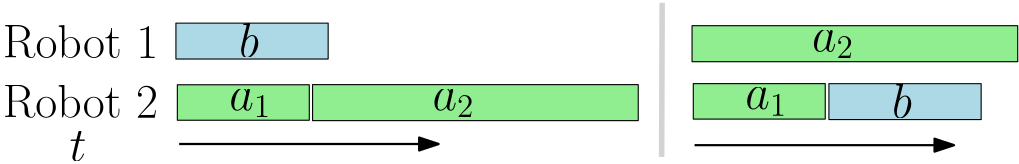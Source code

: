 <?xml version="1.0"?>
<!DOCTYPE ipe SYSTEM "ipe.dtd">
<ipe version="70218" creator="Ipe 7.2.18">
<info created="D:20211105142851" modified="D:20211107192558"/>
<ipestyle name="basic">
<symbol name="arrow/arc(spx)">
<path stroke="sym-stroke" fill="sym-stroke" pen="sym-pen">
0 0 m
-1 0.333 l
-1 -0.333 l
h
</path>
</symbol>
<symbol name="arrow/farc(spx)">
<path stroke="sym-stroke" fill="white" pen="sym-pen">
0 0 m
-1 0.333 l
-1 -0.333 l
h
</path>
</symbol>
<symbol name="arrow/ptarc(spx)">
<path stroke="sym-stroke" fill="sym-stroke" pen="sym-pen">
0 0 m
-1 0.333 l
-0.8 0 l
-1 -0.333 l
h
</path>
</symbol>
<symbol name="arrow/fptarc(spx)">
<path stroke="sym-stroke" fill="white" pen="sym-pen">
0 0 m
-1 0.333 l
-0.8 0 l
-1 -0.333 l
h
</path>
</symbol>
<symbol name="mark/circle(sx)" transformations="translations">
<path fill="sym-stroke">
0.6 0 0 0.6 0 0 e
0.4 0 0 0.4 0 0 e
</path>
</symbol>
<symbol name="mark/disk(sx)" transformations="translations">
<path fill="sym-stroke">
0.6 0 0 0.6 0 0 e
</path>
</symbol>
<symbol name="mark/fdisk(sfx)" transformations="translations">
<group>
<path fill="sym-fill">
0.5 0 0 0.5 0 0 e
</path>
<path fill="sym-stroke" fillrule="eofill">
0.6 0 0 0.6 0 0 e
0.4 0 0 0.4 0 0 e
</path>
</group>
</symbol>
<symbol name="mark/box(sx)" transformations="translations">
<path fill="sym-stroke" fillrule="eofill">
-0.6 -0.6 m
0.6 -0.6 l
0.6 0.6 l
-0.6 0.6 l
h
-0.4 -0.4 m
0.4 -0.4 l
0.4 0.4 l
-0.4 0.4 l
h
</path>
</symbol>
<symbol name="mark/square(sx)" transformations="translations">
<path fill="sym-stroke">
-0.6 -0.6 m
0.6 -0.6 l
0.6 0.6 l
-0.6 0.6 l
h
</path>
</symbol>
<symbol name="mark/fsquare(sfx)" transformations="translations">
<group>
<path fill="sym-fill">
-0.5 -0.5 m
0.5 -0.5 l
0.5 0.5 l
-0.5 0.5 l
h
</path>
<path fill="sym-stroke" fillrule="eofill">
-0.6 -0.6 m
0.6 -0.6 l
0.6 0.6 l
-0.6 0.6 l
h
-0.4 -0.4 m
0.4 -0.4 l
0.4 0.4 l
-0.4 0.4 l
h
</path>
</group>
</symbol>
<symbol name="mark/cross(sx)" transformations="translations">
<group>
<path fill="sym-stroke">
-0.43 -0.57 m
0.57 0.43 l
0.43 0.57 l
-0.57 -0.43 l
h
</path>
<path fill="sym-stroke">
-0.43 0.57 m
0.57 -0.43 l
0.43 -0.57 l
-0.57 0.43 l
h
</path>
</group>
</symbol>
<symbol name="arrow/fnormal(spx)">
<path stroke="sym-stroke" fill="white" pen="sym-pen">
0 0 m
-1 0.333 l
-1 -0.333 l
h
</path>
</symbol>
<symbol name="arrow/pointed(spx)">
<path stroke="sym-stroke" fill="sym-stroke" pen="sym-pen">
0 0 m
-1 0.333 l
-0.8 0 l
-1 -0.333 l
h
</path>
</symbol>
<symbol name="arrow/fpointed(spx)">
<path stroke="sym-stroke" fill="white" pen="sym-pen">
0 0 m
-1 0.333 l
-0.8 0 l
-1 -0.333 l
h
</path>
</symbol>
<symbol name="arrow/linear(spx)">
<path stroke="sym-stroke" pen="sym-pen">
-1 0.333 m
0 0 l
-1 -0.333 l
</path>
</symbol>
<symbol name="arrow/fdouble(spx)">
<path stroke="sym-stroke" fill="white" pen="sym-pen">
0 0 m
-1 0.333 l
-1 -0.333 l
h
-1 0 m
-2 0.333 l
-2 -0.333 l
h
</path>
</symbol>
<symbol name="arrow/double(spx)">
<path stroke="sym-stroke" fill="sym-stroke" pen="sym-pen">
0 0 m
-1 0.333 l
-1 -0.333 l
h
-1 0 m
-2 0.333 l
-2 -0.333 l
h
</path>
</symbol>
<symbol name="arrow/mid-normal(spx)">
<path stroke="sym-stroke" fill="sym-stroke" pen="sym-pen">
0.5 0 m
-0.5 0.333 l
-0.5 -0.333 l
h
</path>
</symbol>
<symbol name="arrow/mid-fnormal(spx)">
<path stroke="sym-stroke" fill="white" pen="sym-pen">
0.5 0 m
-0.5 0.333 l
-0.5 -0.333 l
h
</path>
</symbol>
<symbol name="arrow/mid-pointed(spx)">
<path stroke="sym-stroke" fill="sym-stroke" pen="sym-pen">
0.5 0 m
-0.5 0.333 l
-0.3 0 l
-0.5 -0.333 l
h
</path>
</symbol>
<symbol name="arrow/mid-fpointed(spx)">
<path stroke="sym-stroke" fill="white" pen="sym-pen">
0.5 0 m
-0.5 0.333 l
-0.3 0 l
-0.5 -0.333 l
h
</path>
</symbol>
<symbol name="arrow/mid-double(spx)">
<path stroke="sym-stroke" fill="sym-stroke" pen="sym-pen">
1 0 m
0 0.333 l
0 -0.333 l
h
0 0 m
-1 0.333 l
-1 -0.333 l
h
</path>
</symbol>
<symbol name="arrow/mid-fdouble(spx)">
<path stroke="sym-stroke" fill="white" pen="sym-pen">
1 0 m
0 0.333 l
0 -0.333 l
h
0 0 m
-1 0.333 l
-1 -0.333 l
h
</path>
</symbol>
<pen name="heavier" value="0.8"/>
<pen name="fat" value="1.2"/>
<pen name="ultrafat" value="2"/>
<symbolsize name="large" value="5"/>
<symbolsize name="small" value="2"/>
<symbolsize name="tiny" value="1.1"/>
<arrowsize name="large" value="10"/>
<arrowsize name="small" value="5"/>
<arrowsize name="tiny" value="3"/>
<color name="red" value="1 0 0"/>
<color name="blue" value="0 0 1"/>
<color name="green" value="0 1 0"/>
<color name="yellow" value="1 1 0"/>
<color name="orange" value="1 0.647 0"/>
<color name="gold" value="1 0.843 0"/>
<color name="purple" value="0.627 0.125 0.941"/>
<color name="gray" value="0.745"/>
<color name="brown" value="0.647 0.165 0.165"/>
<color name="navy" value="0 0 0.502"/>
<color name="pink" value="1 0.753 0.796"/>
<color name="seagreen" value="0.18 0.545 0.341"/>
<color name="turquoise" value="0.251 0.878 0.816"/>
<color name="violet" value="0.933 0.51 0.933"/>
<color name="darkblue" value="0 0 0.545"/>
<color name="darkcyan" value="0 0.545 0.545"/>
<color name="darkgray" value="0.663"/>
<color name="darkgreen" value="0 0.392 0"/>
<color name="darkmagenta" value="0.545 0 0.545"/>
<color name="darkorange" value="1 0.549 0"/>
<color name="darkred" value="0.545 0 0"/>
<color name="lightblue" value="0.678 0.847 0.902"/>
<color name="lightcyan" value="0.878 1 1"/>
<color name="lightgray" value="0.827"/>
<color name="lightgreen" value="0.565 0.933 0.565"/>
<color name="lightyellow" value="1 1 0.878"/>
<dashstyle name="dotted" value="[1 3] 0"/>
<dashstyle name="dashed" value="[4] 0"/>
<dashstyle name="dash dotted" value="[4 2 1 2] 0"/>
<dashstyle name="dash dot dotted" value="[4 2 1 2 1 2] 0"/>
<textsize name="large" value="\large"/>
<textsize name="Large" value="\Large"/>
<textsize name="LARGE" value="\LARGE"/>
<textsize name="huge" value="\huge"/>
<textsize name="Huge" value="\Huge"/>
<textsize name="small" value="\small"/>
<textsize name="footnote" value="\footnotesize"/>
<textsize name="tiny" value="\tiny"/>
<textstyle name="center" begin="\begin{center}" end="\end{center}"/>
<textstyle name="itemize" begin="\begin{itemize}" end="\end{itemize}"/>
<textstyle name="item" begin="\begin{itemize}\item{}" end="\end{itemize}"/>
<gridsize name="4 pts" value="4"/>
<gridsize name="8 pts (~3 mm)" value="8"/>
<gridsize name="16 pts (~6 mm)" value="16"/>
<gridsize name="32 pts (~12 mm)" value="32"/>
<gridsize name="10 pts (~3.5 mm)" value="10"/>
<gridsize name="20 pts (~7 mm)" value="20"/>
<gridsize name="14 pts (~5 mm)" value="14"/>
<gridsize name="28 pts (~10 mm)" value="28"/>
<gridsize name="56 pts (~20 mm)" value="56"/>
<anglesize name="90 deg" value="90"/>
<anglesize name="60 deg" value="60"/>
<anglesize name="45 deg" value="45"/>
<anglesize name="30 deg" value="30"/>
<anglesize name="22.5 deg" value="22.5"/>
<opacity name="10%" value="0.1"/>
<opacity name="30%" value="0.3"/>
<opacity name="50%" value="0.5"/>
<opacity name="75%" value="0.75"/>
<tiling name="falling" angle="-60" step="4" width="1"/>
<tiling name="rising" angle="30" step="4" width="1"/>
</ipestyle>
<page>
<layer name="alpha"/>
<view layers="alpha" active="alpha"/>
<text layer="alpha" matrix="1 0 0 1 7.98395 -0.623997" transformations="translations" pos="72.0175 744.031" stroke="black" type="label" width="55.938" height="11.955" depth="0" valign="baseline" size="LARGE">Robot 1</text>
<text matrix="1 0 0 1 7.95407 -22.1792" transformations="translations" pos="72.0175 744.031" stroke="black" type="label" width="55.938" height="11.955" depth="0" valign="baseline" size="LARGE">Robot 2</text>
<path stroke="lightgray" pen="ultrafat">
317.354 763.249 m
317.163 707.756 l
</path>
<group matrix="1 0 0 1 137.279 27.0399">
<path matrix="1.38834 0 0 1.03893 -43.4778 -29.5854" stroke="black" fill="lightgreen">
168.766 729.156 m
168.766 716.676 l
253.213 716.676 l
253.213 729.156 l
h
</path>
<text matrix="1 0 0 1 52.3209 -0.708698" transformations="translations" pos="181.662 719.588" stroke="black" type="label" width="15.2" height="7.415" depth="2.58" valign="baseline" size="LARGE" style="math">a_2</text>
</group>
<group matrix="1 0 0 1 0.671891 5.82672">
<path matrix="0.562521 0 0 1.02316 47.2076 -18.1374" stroke="black" fill="lightgreen">
168.766 729.156 m
168.766 716.676 l
253.213 716.676 l
253.213 729.156 l
h
</path>
<text matrix="1 0 0 1 -20.8588 -0.671891" transformations="translations" pos="181.662 719.588" stroke="black" type="label" width="15.2" height="7.415" depth="2.58" valign="baseline" size="LARGE" style="math">a_1</text>
</group>
<group matrix="1 0 0 1 186.415 6.24274">
<path matrix="0.562521 0 0 1.02316 47.2076 -18.1374" stroke="black" fill="lightgreen">
168.766 729.156 m
168.766 716.676 l
253.213 716.676 l
253.213 729.156 l
h
</path>
<text matrix="1 0 0 1 -20.8588 -0.671891" transformations="translations" pos="181.662 719.588" stroke="black" type="label" width="15.2" height="7.415" depth="2.58" valign="baseline" size="LARGE" style="math">a_1</text>
</group>
<group>
<path matrix="0.986257 0 0 1 1.95568 0" stroke="black" fill="lightblue">
142.303 755.924 m
142.303 743.004 l
197.873 743.004 l
197.873 755.924 l
h
</path>
<text matrix="1 0 0 1 -16.6881 24.1444" transformations="translations" pos="181.662 719.588" stroke="black" type="label" width="7.167" height="11.955" depth="0" valign="baseline" size="LARGE" style="math">b</text>
</group>
<group matrix="1 0 0 1 235.076 -21.7974">
<path matrix="0.986257 0 0 1 1.95568 0" stroke="black" fill="lightblue">
142.303 755.924 m
142.303 743.004 l
197.873 743.004 l
197.873 755.924 l
h
</path>
<text matrix="1 0 0 1 -16.6881 24.1444" transformations="translations" pos="181.662 719.588" stroke="black" type="label" width="7.167" height="11.955" depth="0" valign="baseline" size="LARGE" style="math">b</text>
</group>
<path matrix="1.38834 0 0 1.03893 -42.8059 -23.7587" stroke="black" fill="lightgreen">
168.766 729.156 m
168.766 716.676 l
253.213 716.676 l
253.213 729.156 l
h
</path>
<text matrix="1 0 0 1 52.9928 5.11802" transformations="translations" pos="181.662 719.588" stroke="black" type="label" width="15.2" height="7.415" depth="2.58" valign="baseline" size="LARGE" style="math">a_2</text>
<path matrix="1 0 0 1 -49.8869 7.79725" stroke="black" pen="heavier" arrow="normal/normal">
193.364 704.61 m
286.756 704.61 l
</path>
<path matrix="1 0 0 1 135.648 7.38171" stroke="black" pen="heavier" arrow="normal/normal">
193.364 704.61 m
286.756 704.61 l
</path>
<text matrix="1 0 0 1 31.9702 -37.5497" transformations="translations" pos="72.0175 744.031" stroke="black" type="label" width="6.087" height="10.589" depth="0" valign="baseline" size="LARGE" style="math">t</text>
</page>
</ipe>

